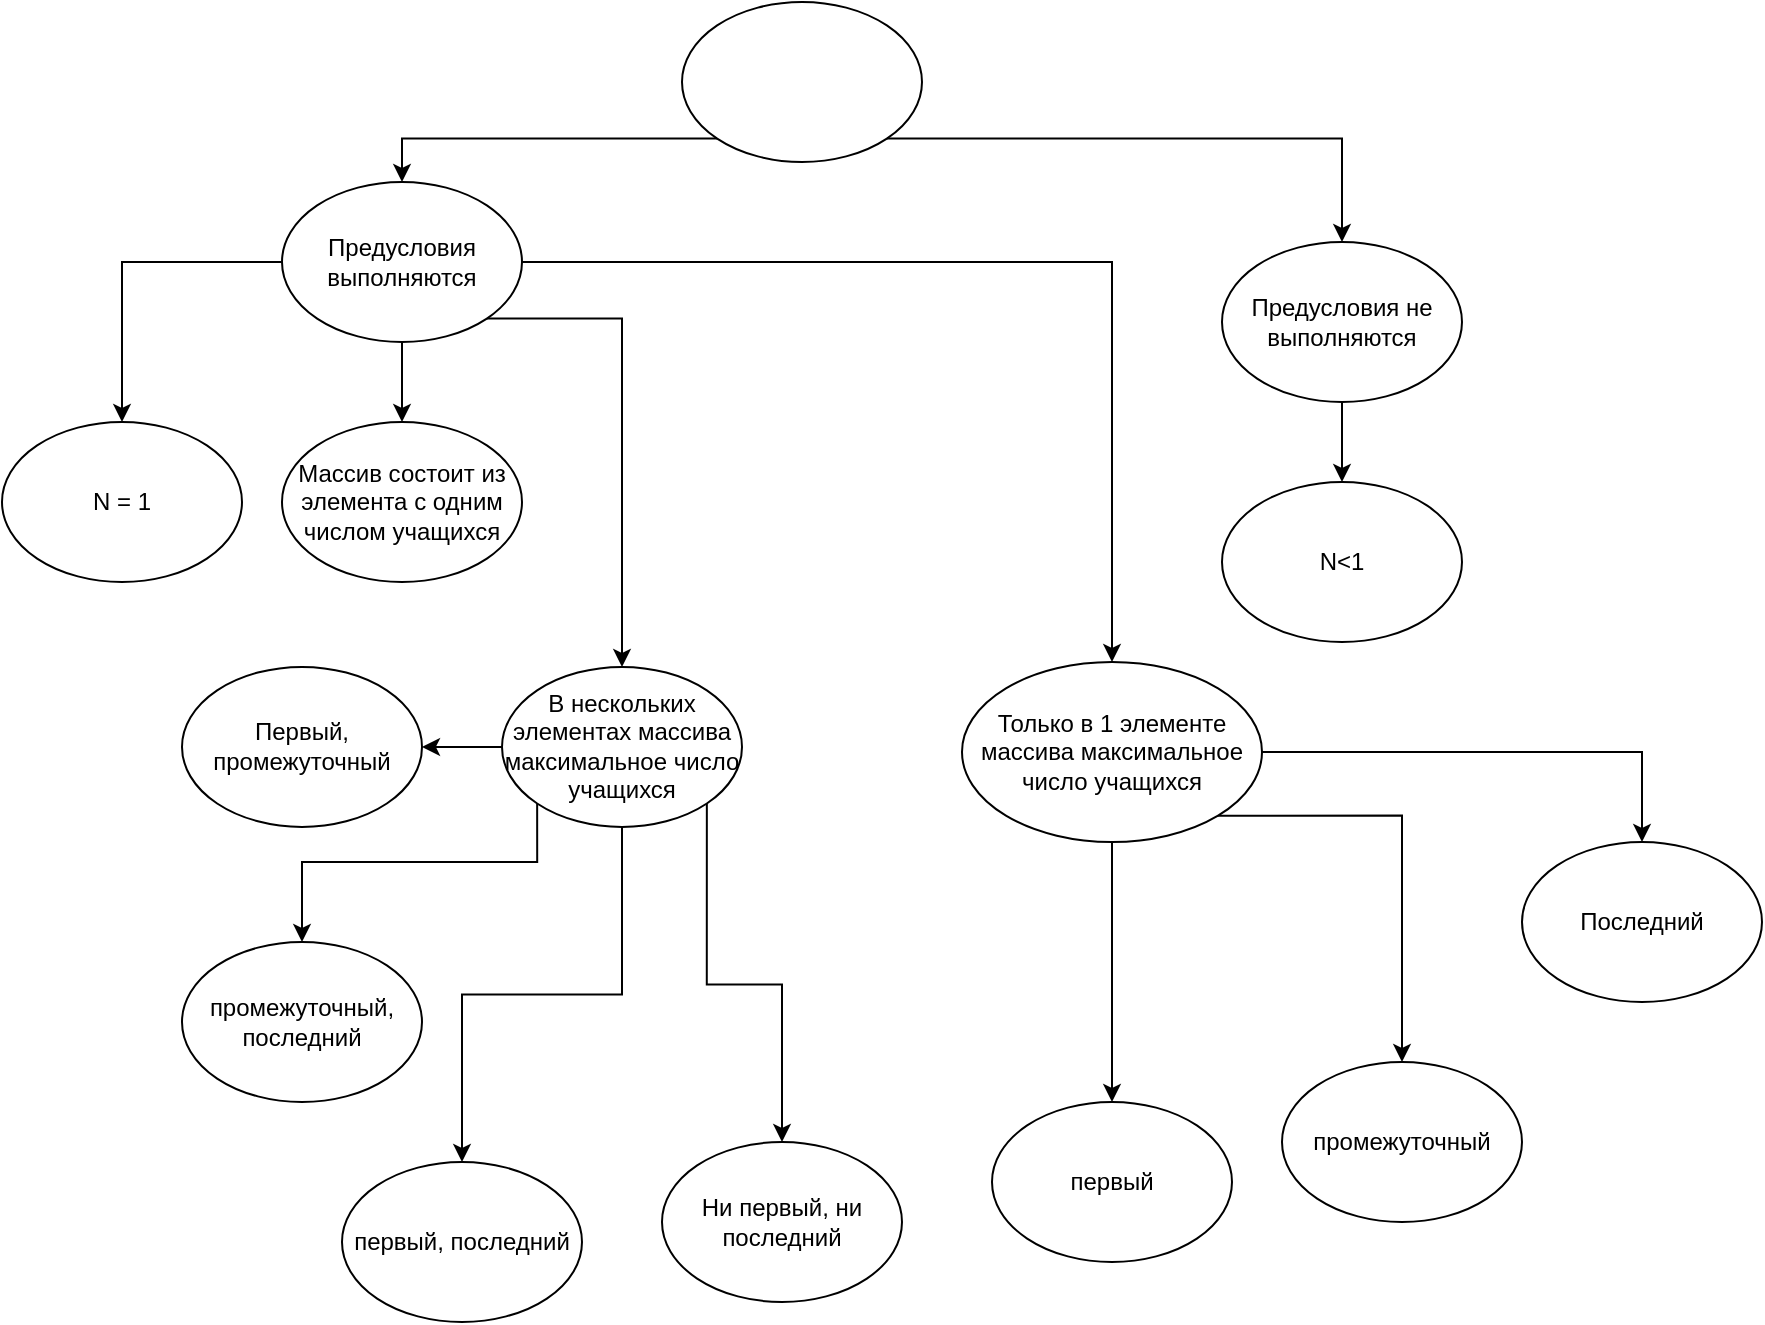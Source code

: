 <mxfile version="24.7.17">
  <diagram id="ZFCV2WweEDID8TC9ffn0" name="Page-1">
    <mxGraphModel dx="1450" dy="565" grid="0" gridSize="10" guides="1" tooltips="1" connect="1" arrows="1" fold="1" page="0" pageScale="1" pageWidth="1600" pageHeight="900" math="0" shadow="0">
      <root>
        <mxCell id="0" />
        <mxCell id="1" parent="0" />
        <mxCell id="SaJTU9HWqE8eia9spJ7d-1" style="edgeStyle=orthogonalEdgeStyle;rounded=0;orthogonalLoop=1;jettySize=auto;html=1;exitX=1;exitY=1;exitDx=0;exitDy=0;" edge="1" parent="1" source="SaJTU9HWqE8eia9spJ7d-3" target="SaJTU9HWqE8eia9spJ7d-5">
          <mxGeometry relative="1" as="geometry">
            <mxPoint x="600" y="160" as="targetPoint" />
          </mxGeometry>
        </mxCell>
        <mxCell id="SaJTU9HWqE8eia9spJ7d-2" style="edgeStyle=orthogonalEdgeStyle;rounded=0;orthogonalLoop=1;jettySize=auto;html=1;exitX=0;exitY=1;exitDx=0;exitDy=0;" edge="1" parent="1" source="SaJTU9HWqE8eia9spJ7d-3" target="SaJTU9HWqE8eia9spJ7d-11">
          <mxGeometry relative="1" as="geometry">
            <mxPoint x="120" y="100" as="targetPoint" />
          </mxGeometry>
        </mxCell>
        <mxCell id="SaJTU9HWqE8eia9spJ7d-3" value="" style="ellipse;whiteSpace=wrap;html=1;" vertex="1" parent="1">
          <mxGeometry x="270" width="120" height="80" as="geometry" />
        </mxCell>
        <mxCell id="SaJTU9HWqE8eia9spJ7d-4" style="edgeStyle=orthogonalEdgeStyle;rounded=0;orthogonalLoop=1;jettySize=auto;html=1;" edge="1" parent="1" source="SaJTU9HWqE8eia9spJ7d-5" target="SaJTU9HWqE8eia9spJ7d-6">
          <mxGeometry relative="1" as="geometry">
            <mxPoint x="600" y="240" as="targetPoint" />
          </mxGeometry>
        </mxCell>
        <mxCell id="SaJTU9HWqE8eia9spJ7d-5" value="Предусловия не выполняются" style="ellipse;whiteSpace=wrap;html=1;" vertex="1" parent="1">
          <mxGeometry x="540" y="120" width="120" height="80" as="geometry" />
        </mxCell>
        <mxCell id="SaJTU9HWqE8eia9spJ7d-6" value="N&amp;lt;1" style="ellipse;whiteSpace=wrap;html=1;" vertex="1" parent="1">
          <mxGeometry x="540" y="240" width="120" height="80" as="geometry" />
        </mxCell>
        <mxCell id="SaJTU9HWqE8eia9spJ7d-7" style="edgeStyle=orthogonalEdgeStyle;rounded=0;orthogonalLoop=1;jettySize=auto;html=1;" edge="1" parent="1" source="SaJTU9HWqE8eia9spJ7d-11" target="SaJTU9HWqE8eia9spJ7d-12">
          <mxGeometry relative="1" as="geometry">
            <mxPoint x="20" y="240" as="targetPoint" />
          </mxGeometry>
        </mxCell>
        <mxCell id="SaJTU9HWqE8eia9spJ7d-8" style="edgeStyle=orthogonalEdgeStyle;rounded=0;orthogonalLoop=1;jettySize=auto;html=1;" edge="1" parent="1" source="SaJTU9HWqE8eia9spJ7d-11" target="SaJTU9HWqE8eia9spJ7d-13">
          <mxGeometry relative="1" as="geometry">
            <mxPoint x="130" y="220" as="targetPoint" />
          </mxGeometry>
        </mxCell>
        <mxCell id="SaJTU9HWqE8eia9spJ7d-9" style="edgeStyle=orthogonalEdgeStyle;rounded=0;orthogonalLoop=1;jettySize=auto;html=1;exitX=1;exitY=1;exitDx=0;exitDy=0;" edge="1" parent="1" source="SaJTU9HWqE8eia9spJ7d-11" target="SaJTU9HWqE8eia9spJ7d-18">
          <mxGeometry relative="1" as="geometry">
            <mxPoint x="240" y="372.462" as="targetPoint" />
            <Array as="points">
              <mxPoint x="240" y="158" />
            </Array>
          </mxGeometry>
        </mxCell>
        <mxCell id="SaJTU9HWqE8eia9spJ7d-10" style="edgeStyle=orthogonalEdgeStyle;rounded=0;orthogonalLoop=1;jettySize=auto;html=1;" edge="1" parent="1" source="SaJTU9HWqE8eia9spJ7d-11" target="SaJTU9HWqE8eia9spJ7d-22">
          <mxGeometry relative="1" as="geometry">
            <mxPoint x="500" y="370" as="targetPoint" />
          </mxGeometry>
        </mxCell>
        <mxCell id="SaJTU9HWqE8eia9spJ7d-11" value="Предусловия выполняются" style="ellipse;whiteSpace=wrap;html=1;" vertex="1" parent="1">
          <mxGeometry x="70" y="90" width="120" height="80" as="geometry" />
        </mxCell>
        <mxCell id="SaJTU9HWqE8eia9spJ7d-12" value="N = 1" style="ellipse;whiteSpace=wrap;html=1;" vertex="1" parent="1">
          <mxGeometry x="-70" y="210" width="120" height="80" as="geometry" />
        </mxCell>
        <mxCell id="SaJTU9HWqE8eia9spJ7d-13" value="Массив состоит из элемента с одним числом учащихся" style="ellipse;whiteSpace=wrap;html=1;" vertex="1" parent="1">
          <mxGeometry x="70" y="210" width="120" height="80" as="geometry" />
        </mxCell>
        <mxCell id="SaJTU9HWqE8eia9spJ7d-14" style="edgeStyle=orthogonalEdgeStyle;rounded=0;orthogonalLoop=1;jettySize=auto;html=1;" edge="1" parent="1" source="SaJTU9HWqE8eia9spJ7d-18" target="SaJTU9HWqE8eia9spJ7d-23">
          <mxGeometry relative="1" as="geometry">
            <mxPoint x="80" y="372.462" as="targetPoint" />
          </mxGeometry>
        </mxCell>
        <mxCell id="SaJTU9HWqE8eia9spJ7d-15" style="edgeStyle=orthogonalEdgeStyle;rounded=0;orthogonalLoop=1;jettySize=auto;html=1;exitX=0;exitY=1;exitDx=0;exitDy=0;" edge="1" parent="1" source="SaJTU9HWqE8eia9spJ7d-18" target="SaJTU9HWqE8eia9spJ7d-24">
          <mxGeometry relative="1" as="geometry">
            <mxPoint x="150" y="460" as="targetPoint" />
            <Array as="points">
              <mxPoint x="198" y="430" />
              <mxPoint x="80" y="430" />
            </Array>
          </mxGeometry>
        </mxCell>
        <mxCell id="SaJTU9HWqE8eia9spJ7d-16" style="edgeStyle=orthogonalEdgeStyle;rounded=0;orthogonalLoop=1;jettySize=auto;html=1;" edge="1" parent="1" source="SaJTU9HWqE8eia9spJ7d-18" target="SaJTU9HWqE8eia9spJ7d-25">
          <mxGeometry relative="1" as="geometry">
            <mxPoint x="240" y="490" as="targetPoint" />
          </mxGeometry>
        </mxCell>
        <mxCell id="SaJTU9HWqE8eia9spJ7d-17" style="edgeStyle=orthogonalEdgeStyle;rounded=0;orthogonalLoop=1;jettySize=auto;html=1;exitX=1;exitY=1;exitDx=0;exitDy=0;" edge="1" parent="1" source="SaJTU9HWqE8eia9spJ7d-18" target="SaJTU9HWqE8eia9spJ7d-26">
          <mxGeometry relative="1" as="geometry">
            <mxPoint x="320" y="560" as="targetPoint" />
          </mxGeometry>
        </mxCell>
        <mxCell id="SaJTU9HWqE8eia9spJ7d-18" value="В нескольких элементах массива максимальное число учащихся" style="ellipse;whiteSpace=wrap;html=1;" vertex="1" parent="1">
          <mxGeometry x="180" y="332.462" width="120" height="80" as="geometry" />
        </mxCell>
        <mxCell id="SaJTU9HWqE8eia9spJ7d-19" style="edgeStyle=orthogonalEdgeStyle;rounded=0;orthogonalLoop=1;jettySize=auto;html=1;" edge="1" parent="1" source="SaJTU9HWqE8eia9spJ7d-22" target="SaJTU9HWqE8eia9spJ7d-27">
          <mxGeometry relative="1" as="geometry">
            <mxPoint x="485" y="590" as="targetPoint" />
          </mxGeometry>
        </mxCell>
        <mxCell id="SaJTU9HWqE8eia9spJ7d-20" style="edgeStyle=orthogonalEdgeStyle;rounded=0;orthogonalLoop=1;jettySize=auto;html=1;exitX=1;exitY=1;exitDx=0;exitDy=0;" edge="1" parent="1" source="SaJTU9HWqE8eia9spJ7d-22" target="SaJTU9HWqE8eia9spJ7d-28">
          <mxGeometry relative="1" as="geometry">
            <mxPoint x="630" y="570" as="targetPoint" />
          </mxGeometry>
        </mxCell>
        <mxCell id="SaJTU9HWqE8eia9spJ7d-21" style="edgeStyle=orthogonalEdgeStyle;rounded=0;orthogonalLoop=1;jettySize=auto;html=1;" edge="1" parent="1" source="SaJTU9HWqE8eia9spJ7d-22" target="SaJTU9HWqE8eia9spJ7d-29">
          <mxGeometry relative="1" as="geometry">
            <mxPoint x="750" y="460" as="targetPoint" />
            <Array as="points">
              <mxPoint x="750" y="375" />
            </Array>
          </mxGeometry>
        </mxCell>
        <mxCell id="SaJTU9HWqE8eia9spJ7d-22" value="Только в 1 элементе массива максимальное число учащихся" style="ellipse;whiteSpace=wrap;html=1;" vertex="1" parent="1">
          <mxGeometry x="410" y="330" width="150" height="90" as="geometry" />
        </mxCell>
        <mxCell id="SaJTU9HWqE8eia9spJ7d-23" value="Первый, промежуточный" style="ellipse;whiteSpace=wrap;html=1;" vertex="1" parent="1">
          <mxGeometry x="20" y="332.462" width="120" height="80" as="geometry" />
        </mxCell>
        <mxCell id="SaJTU9HWqE8eia9spJ7d-24" value="промежуточный, последний" style="ellipse;whiteSpace=wrap;html=1;" vertex="1" parent="1">
          <mxGeometry x="20" y="470" width="120" height="80" as="geometry" />
        </mxCell>
        <mxCell id="SaJTU9HWqE8eia9spJ7d-25" value="первый, последний" style="ellipse;whiteSpace=wrap;html=1;" vertex="1" parent="1">
          <mxGeometry x="100" y="580" width="120" height="80" as="geometry" />
        </mxCell>
        <mxCell id="SaJTU9HWqE8eia9spJ7d-26" value="Ни первый, ни последний" style="ellipse;whiteSpace=wrap;html=1;" vertex="1" parent="1">
          <mxGeometry x="260" y="570" width="120" height="80" as="geometry" />
        </mxCell>
        <mxCell id="SaJTU9HWqE8eia9spJ7d-27" value="первый" style="ellipse;whiteSpace=wrap;html=1;" vertex="1" parent="1">
          <mxGeometry x="425" y="550" width="120" height="80" as="geometry" />
        </mxCell>
        <mxCell id="SaJTU9HWqE8eia9spJ7d-28" value="промежуточный" style="ellipse;whiteSpace=wrap;html=1;" vertex="1" parent="1">
          <mxGeometry x="570" y="530" width="120" height="80" as="geometry" />
        </mxCell>
        <mxCell id="SaJTU9HWqE8eia9spJ7d-29" value="Последний" style="ellipse;whiteSpace=wrap;html=1;" vertex="1" parent="1">
          <mxGeometry x="690" y="420" width="120" height="80" as="geometry" />
        </mxCell>
      </root>
    </mxGraphModel>
  </diagram>
</mxfile>
